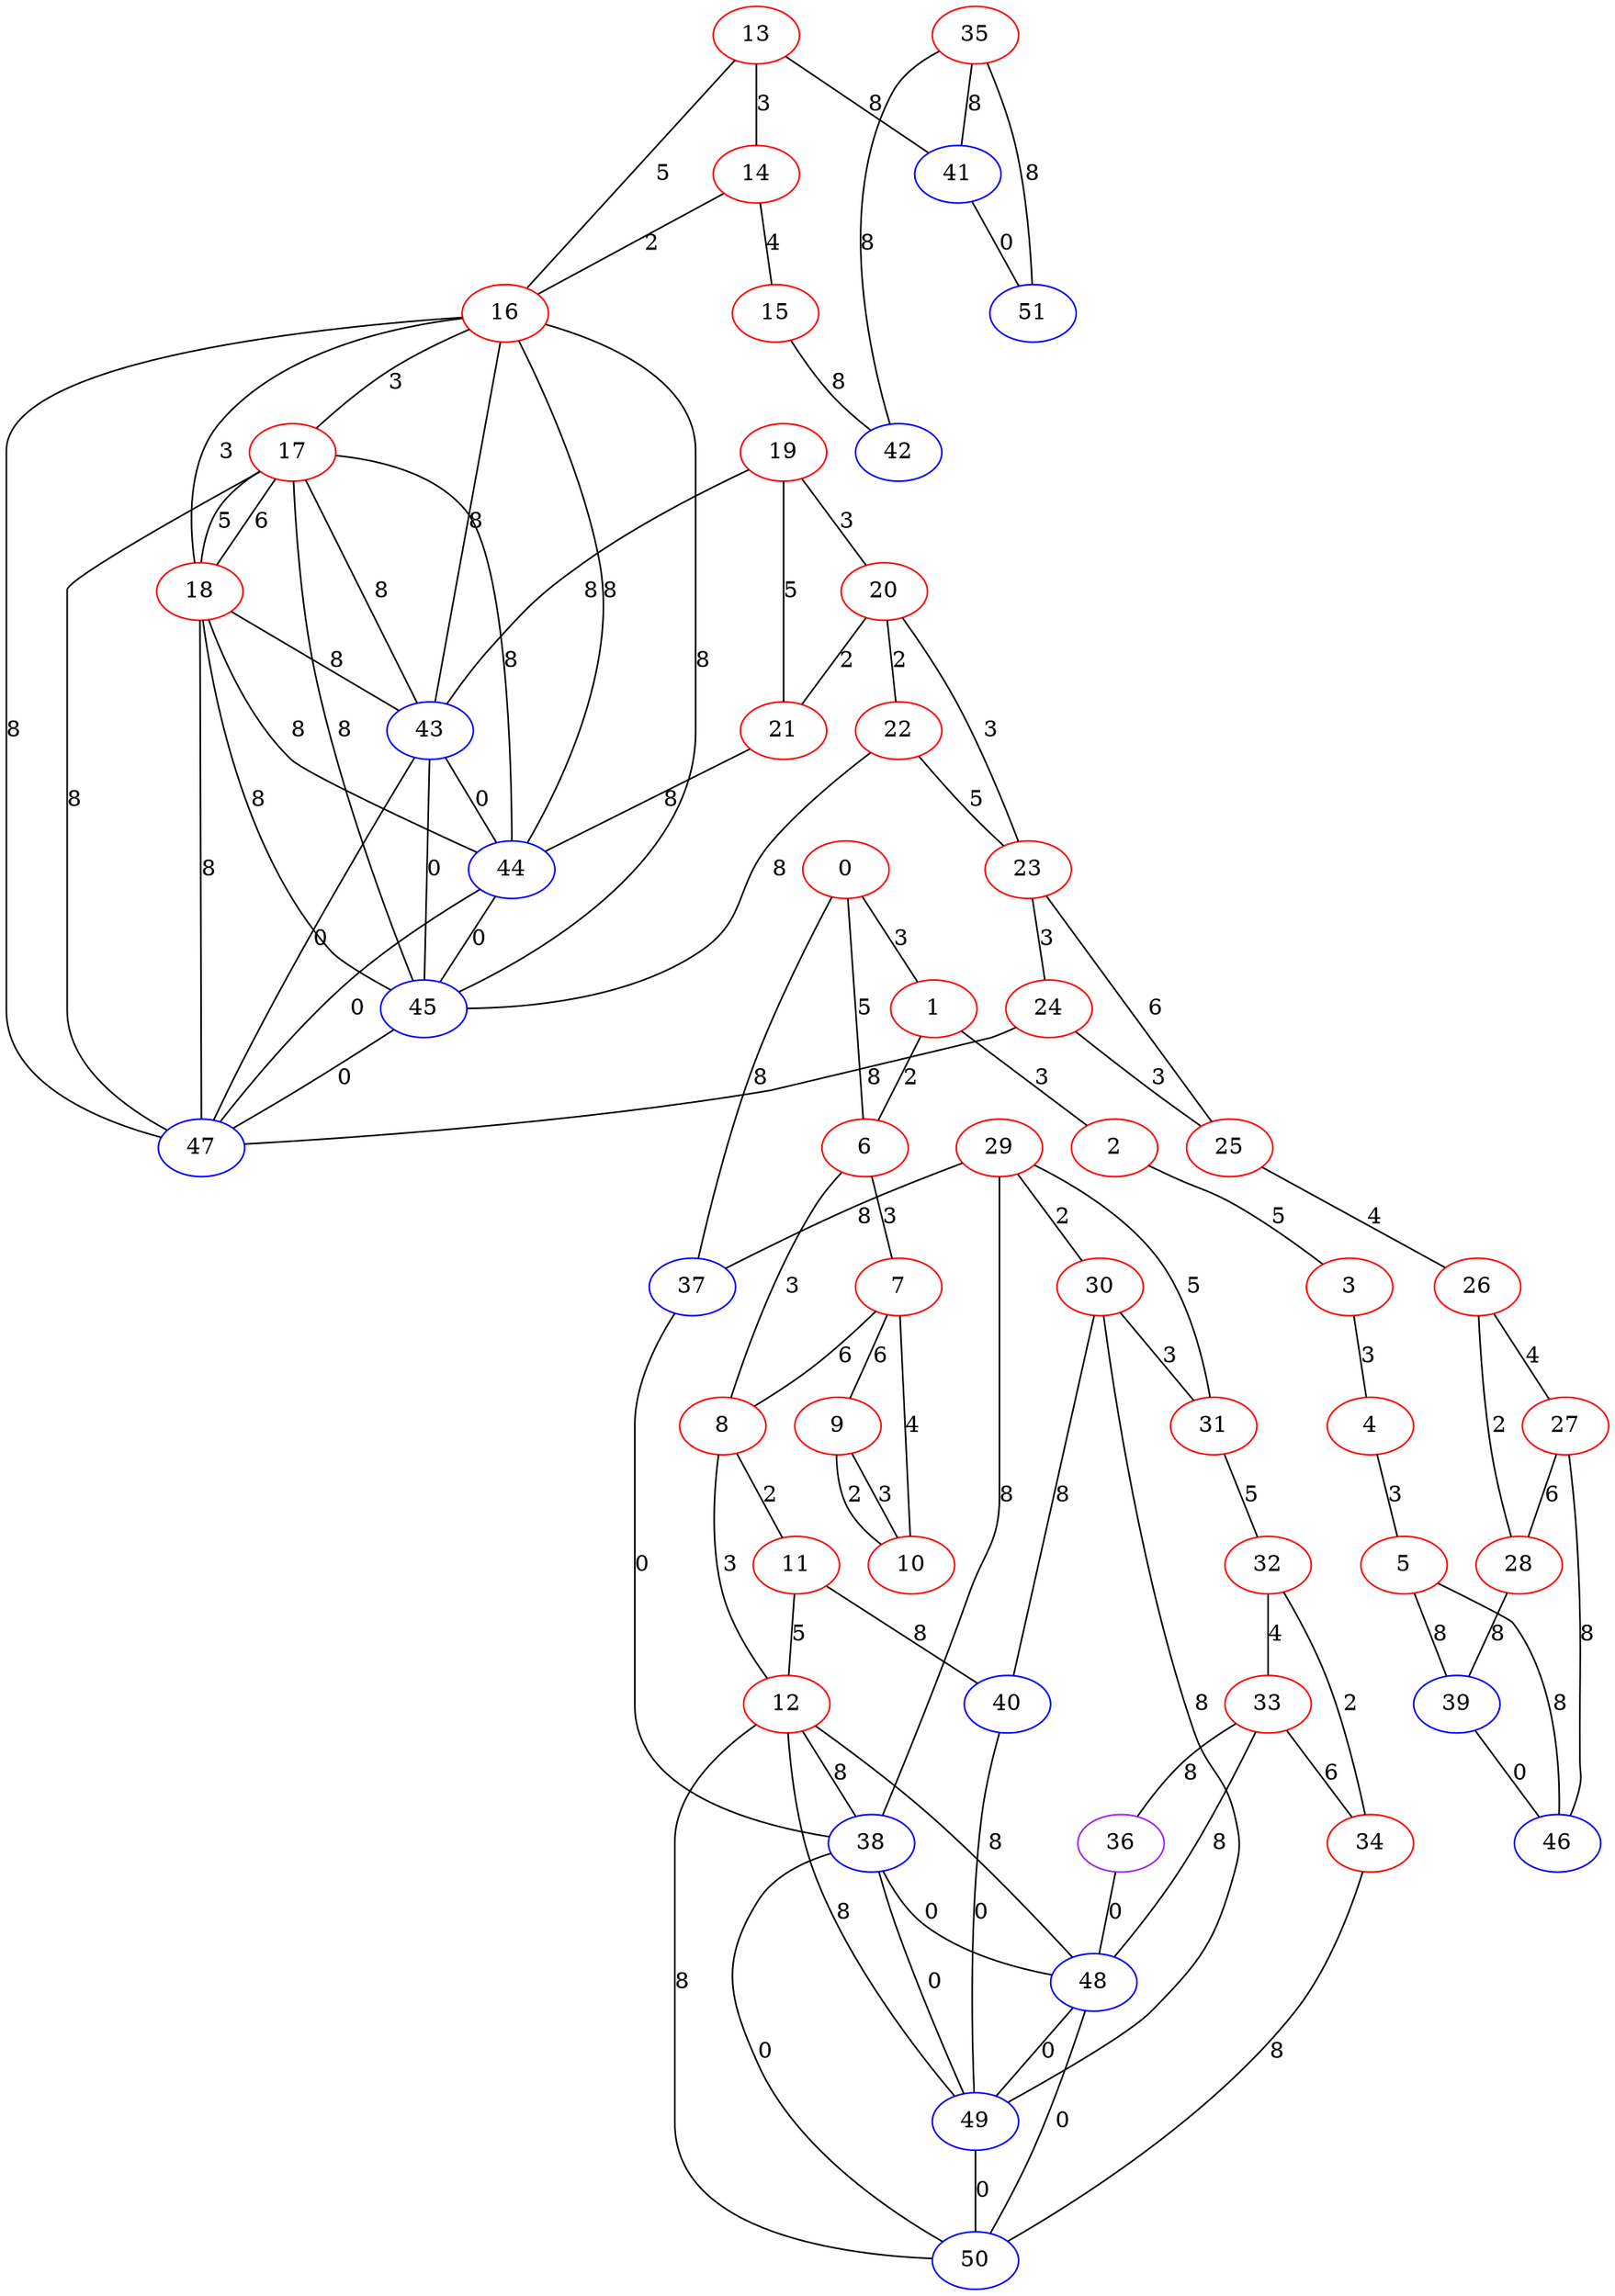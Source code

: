 graph "" {
0 [color=red, weight=1];
1 [color=red, weight=1];
2 [color=red, weight=1];
3 [color=red, weight=1];
4 [color=red, weight=1];
5 [color=red, weight=1];
6 [color=red, weight=1];
7 [color=red, weight=1];
8 [color=red, weight=1];
9 [color=red, weight=1];
10 [color=red, weight=1];
11 [color=red, weight=1];
12 [color=red, weight=1];
13 [color=red, weight=1];
14 [color=red, weight=1];
15 [color=red, weight=1];
16 [color=red, weight=1];
17 [color=red, weight=1];
18 [color=red, weight=1];
19 [color=red, weight=1];
20 [color=red, weight=1];
21 [color=red, weight=1];
22 [color=red, weight=1];
23 [color=red, weight=1];
24 [color=red, weight=1];
25 [color=red, weight=1];
26 [color=red, weight=1];
27 [color=red, weight=1];
28 [color=red, weight=1];
29 [color=red, weight=1];
30 [color=red, weight=1];
31 [color=red, weight=1];
32 [color=red, weight=1];
33 [color=red, weight=1];
34 [color=red, weight=1];
35 [color=red, weight=1];
36 [color=purple, weight=4];
37 [color=blue, weight=3];
38 [color=blue, weight=3];
39 [color=blue, weight=3];
40 [color=blue, weight=3];
41 [color=blue, weight=3];
42 [color=blue, weight=3];
43 [color=blue, weight=3];
44 [color=blue, weight=3];
45 [color=blue, weight=3];
46 [color=blue, weight=3];
47 [color=blue, weight=3];
48 [color=blue, weight=3];
49 [color=blue, weight=3];
50 [color=blue, weight=3];
51 [color=blue, weight=3];
0 -- 1  [key=0, label=3];
0 -- 37  [key=0, label=8];
0 -- 6  [key=0, label=5];
1 -- 2  [key=0, label=3];
1 -- 6  [key=0, label=2];
2 -- 3  [key=0, label=5];
3 -- 4  [key=0, label=3];
4 -- 5  [key=0, label=3];
5 -- 46  [key=0, label=8];
5 -- 39  [key=0, label=8];
6 -- 8  [key=0, label=3];
6 -- 7  [key=0, label=3];
7 -- 8  [key=0, label=6];
7 -- 9  [key=0, label=6];
7 -- 10  [key=0, label=4];
8 -- 11  [key=0, label=2];
8 -- 12  [key=0, label=3];
9 -- 10  [key=0, label=3];
9 -- 10  [key=1, label=2];
11 -- 40  [key=0, label=8];
11 -- 12  [key=0, label=5];
12 -- 38  [key=0, label=8];
12 -- 48  [key=0, label=8];
12 -- 49  [key=0, label=8];
12 -- 50  [key=0, label=8];
13 -- 16  [key=0, label=5];
13 -- 41  [key=0, label=8];
13 -- 14  [key=0, label=3];
14 -- 16  [key=0, label=2];
14 -- 15  [key=0, label=4];
15 -- 42  [key=0, label=8];
16 -- 43  [key=0, label=8];
16 -- 44  [key=0, label=8];
16 -- 45  [key=0, label=8];
16 -- 17  [key=0, label=3];
16 -- 18  [key=0, label=3];
16 -- 47  [key=0, label=8];
17 -- 43  [key=0, label=8];
17 -- 44  [key=0, label=8];
17 -- 45  [key=0, label=8];
17 -- 47  [key=0, label=8];
17 -- 18  [key=0, label=6];
17 -- 18  [key=1, label=5];
18 -- 43  [key=0, label=8];
18 -- 44  [key=0, label=8];
18 -- 45  [key=0, label=8];
18 -- 47  [key=0, label=8];
19 -- 43  [key=0, label=8];
19 -- 20  [key=0, label=3];
19 -- 21  [key=0, label=5];
20 -- 21  [key=0, label=2];
20 -- 22  [key=0, label=2];
20 -- 23  [key=0, label=3];
21 -- 44  [key=0, label=8];
22 -- 45  [key=0, label=8];
22 -- 23  [key=0, label=5];
23 -- 24  [key=0, label=3];
23 -- 25  [key=0, label=6];
24 -- 25  [key=0, label=3];
24 -- 47  [key=0, label=8];
25 -- 26  [key=0, label=4];
26 -- 27  [key=0, label=4];
26 -- 28  [key=0, label=2];
27 -- 28  [key=0, label=6];
27 -- 46  [key=0, label=8];
28 -- 39  [key=0, label=8];
29 -- 38  [key=0, label=8];
29 -- 37  [key=0, label=8];
29 -- 30  [key=0, label=2];
29 -- 31  [key=0, label=5];
30 -- 40  [key=0, label=8];
30 -- 49  [key=0, label=8];
30 -- 31  [key=0, label=3];
31 -- 32  [key=0, label=5];
32 -- 33  [key=0, label=4];
32 -- 34  [key=0, label=2];
33 -- 48  [key=0, label=8];
33 -- 34  [key=0, label=6];
33 -- 36  [key=0, label=8];
34 -- 50  [key=0, label=8];
35 -- 41  [key=0, label=8];
35 -- 42  [key=0, label=8];
35 -- 51  [key=0, label=8];
36 -- 48  [key=0, label=0];
37 -- 38  [key=0, label=0];
38 -- 48  [key=0, label=0];
38 -- 49  [key=0, label=0];
38 -- 50  [key=0, label=0];
39 -- 46  [key=0, label=0];
40 -- 49  [key=0, label=0];
41 -- 51  [key=0, label=0];
43 -- 44  [key=0, label=0];
43 -- 45  [key=0, label=0];
43 -- 47  [key=0, label=0];
44 -- 45  [key=0, label=0];
44 -- 47  [key=0, label=0];
45 -- 47  [key=0, label=0];
48 -- 49  [key=0, label=0];
48 -- 50  [key=0, label=0];
49 -- 50  [key=0, label=0];
}
